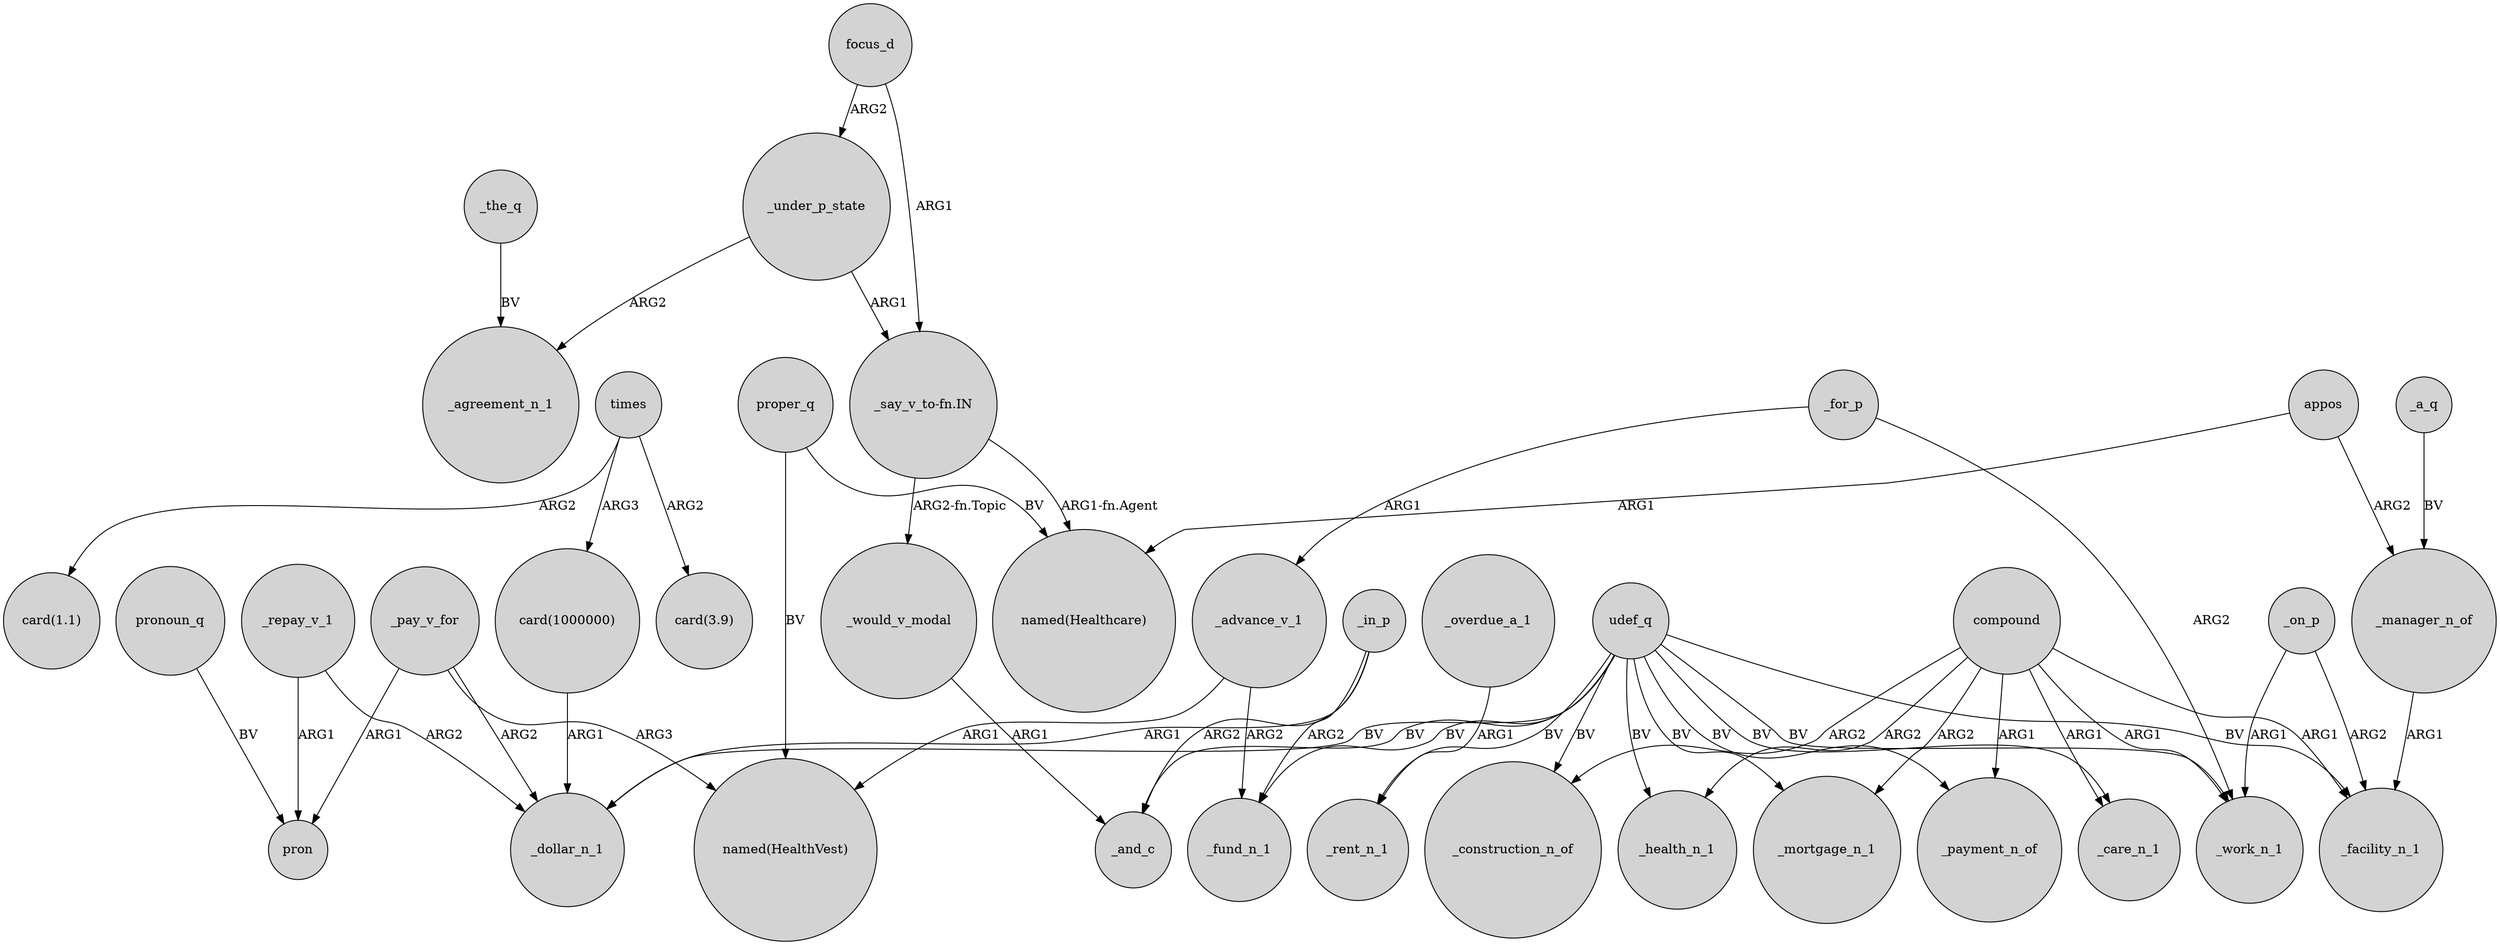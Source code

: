 digraph {
	node [shape=circle style=filled]
	"_say_v_to-fn.IN" -> _would_v_modal [label="ARG2-fn.Topic"]
	_under_p_state -> "_say_v_to-fn.IN" [label=ARG1]
	"card(1000000)" -> _dollar_n_1 [label=ARG1]
	udef_q -> _facility_n_1 [label=BV]
	_would_v_modal -> _and_c [label=ARG1]
	udef_q -> _rent_n_1 [label=BV]
	udef_q -> _mortgage_n_1 [label=BV]
	_manager_n_of -> _facility_n_1 [label=ARG1]
	_advance_v_1 -> "named(HealthVest)" [label=ARG1]
	compound -> _work_n_1 [label=ARG1]
	udef_q -> _care_n_1 [label=BV]
	times -> "card(3.9)" [label=ARG2]
	compound -> _mortgage_n_1 [label=ARG2]
	_repay_v_1 -> pron [label=ARG1]
	times -> "card(1.1)" [label=ARG2]
	appos -> "named(Healthcare)" [label=ARG1]
	_pay_v_for -> pron [label=ARG1]
	_under_p_state -> _agreement_n_1 [label=ARG2]
	_overdue_a_1 -> _rent_n_1 [label=ARG1]
	_pay_v_for -> "named(HealthVest)" [label=ARG3]
	_pay_v_for -> _dollar_n_1 [label=ARG2]
	udef_q -> _payment_n_of [label=BV]
	pronoun_q -> pron [label=BV]
	_in_p -> _fund_n_1 [label=ARG2]
	_the_q -> _agreement_n_1 [label=BV]
	compound -> _health_n_1 [label=ARG2]
	_on_p -> _facility_n_1 [label=ARG2]
	times -> "card(1000000)" [label=ARG3]
	udef_q -> _health_n_1 [label=BV]
	compound -> _payment_n_of [label=ARG1]
	_repay_v_1 -> _dollar_n_1 [label=ARG2]
	_a_q -> _manager_n_of [label=BV]
	udef_q -> _fund_n_1 [label=BV]
	compound -> _facility_n_1 [label=ARG1]
	_advance_v_1 -> _fund_n_1 [label=ARG2]
	_in_p -> _dollar_n_1 [label=ARG1]
	compound -> _care_n_1 [label=ARG1]
	_for_p -> _advance_v_1 [label=ARG1]
	_for_p -> _work_n_1 [label=ARG2]
	proper_q -> "named(Healthcare)" [label=BV]
	compound -> _construction_n_of [label=ARG2]
	udef_q -> _and_c [label=BV]
	udef_q -> _construction_n_of [label=BV]
	_on_p -> _work_n_1 [label=ARG1]
	_in_p -> _and_c [label=ARG2]
	focus_d -> _under_p_state [label=ARG2]
	appos -> _manager_n_of [label=ARG2]
	proper_q -> "named(HealthVest)" [label=BV]
	udef_q -> _dollar_n_1 [label=BV]
	focus_d -> "_say_v_to-fn.IN" [label=ARG1]
	"_say_v_to-fn.IN" -> "named(Healthcare)" [label="ARG1-fn.Agent"]
	udef_q -> _work_n_1 [label=BV]
}
